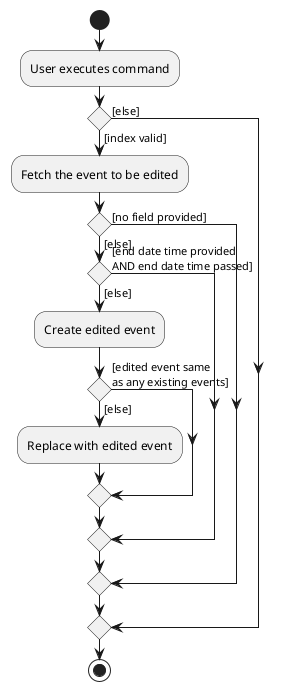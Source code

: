 @startuml
start
:User executes command;

'Since the beta syntax does not support placing the condition outside the
'diamond we place it as the true branch instead.

if () then ([index valid])
    :Fetch the event to be edited;


    if () then ([no field provided])

    else ([else])
        if () then ([end date time provided
AND end date time passed])
        else ([else])
            :Create edited event;
            if () then ([edited event same
as any existing events])
            else ([else])
            :Replace with edited event;
            endif
        endif
    endif
else ([else])
endif
stop
@enduml
